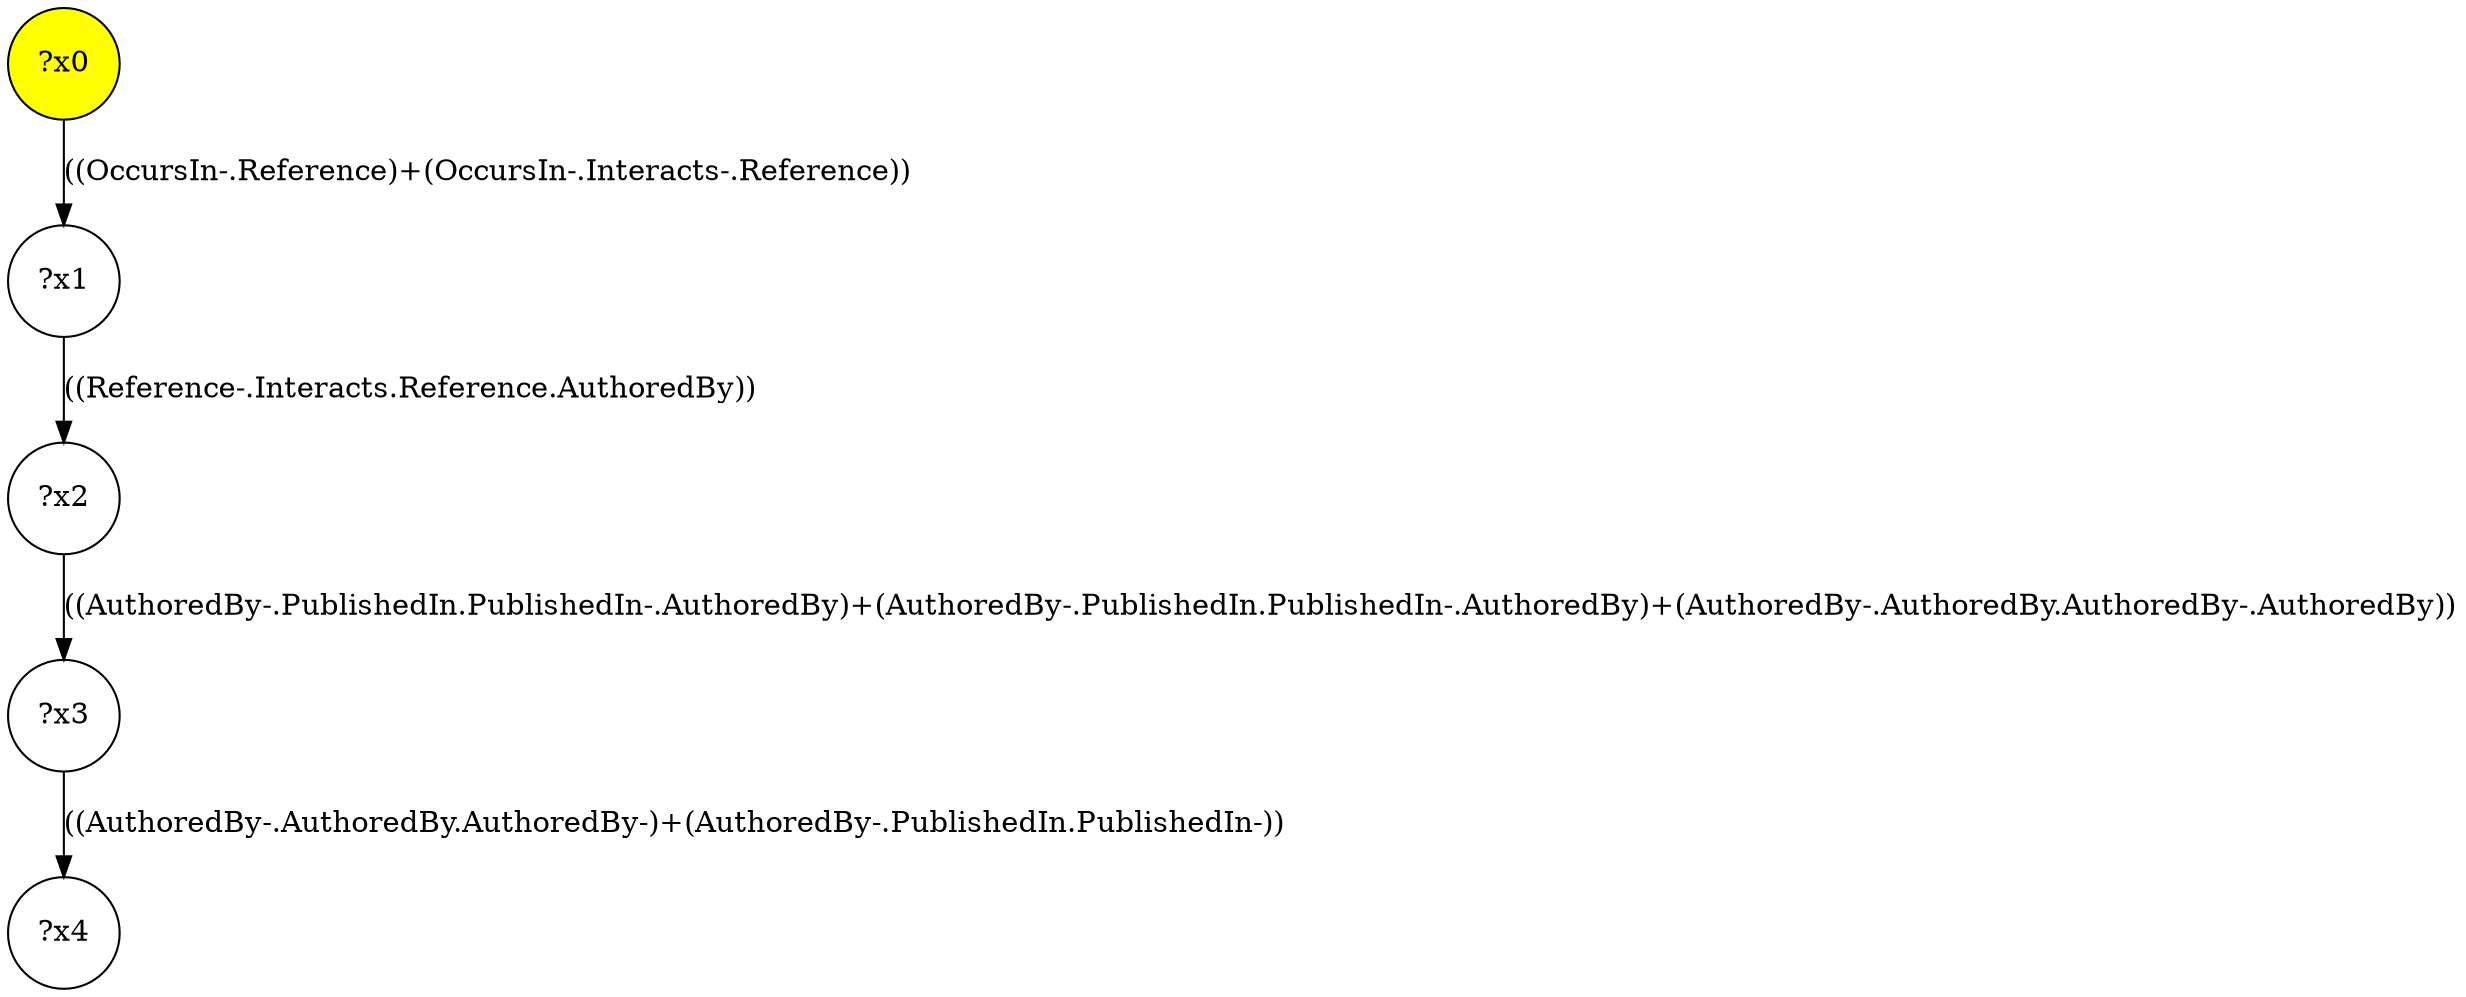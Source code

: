 digraph g {
	x0 [fillcolor="yellow", style="filled," shape=circle, label="?x0"];
	x1 [shape=circle, label="?x1"];
	x0 -> x1 [label="((OccursIn-.Reference)+(OccursIn-.Interacts-.Reference))"];
	x2 [shape=circle, label="?x2"];
	x1 -> x2 [label="((Reference-.Interacts.Reference.AuthoredBy))"];
	x3 [shape=circle, label="?x3"];
	x2 -> x3 [label="((AuthoredBy-.PublishedIn.PublishedIn-.AuthoredBy)+(AuthoredBy-.PublishedIn.PublishedIn-.AuthoredBy)+(AuthoredBy-.AuthoredBy.AuthoredBy-.AuthoredBy))"];
	x4 [shape=circle, label="?x4"];
	x3 -> x4 [label="((AuthoredBy-.AuthoredBy.AuthoredBy-)+(AuthoredBy-.PublishedIn.PublishedIn-))"];
}
